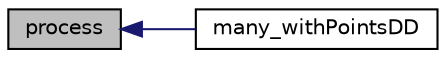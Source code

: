 digraph "process"
{
  edge [fontname="Helvetica",fontsize="10",labelfontname="Helvetica",labelfontsize="10"];
  node [fontname="Helvetica",fontsize="10",shape=record];
  rankdir="LR";
  Node1 [label="process",height=0.2,width=0.4,color="black", fillcolor="grey75", style="filled" fontcolor="black"];
  Node1 -> Node2 [dir="back",color="midnightblue",fontsize="10",style="solid",fontname="Helvetica"];
  Node2 [label="many_withPointsDD",height=0.2,width=0.4,color="black", fillcolor="white", style="filled",URL="$many__to__dist__withPointsDD_8c.html#ad2891d45a1da4a420ccac452fc92259f"];
}
